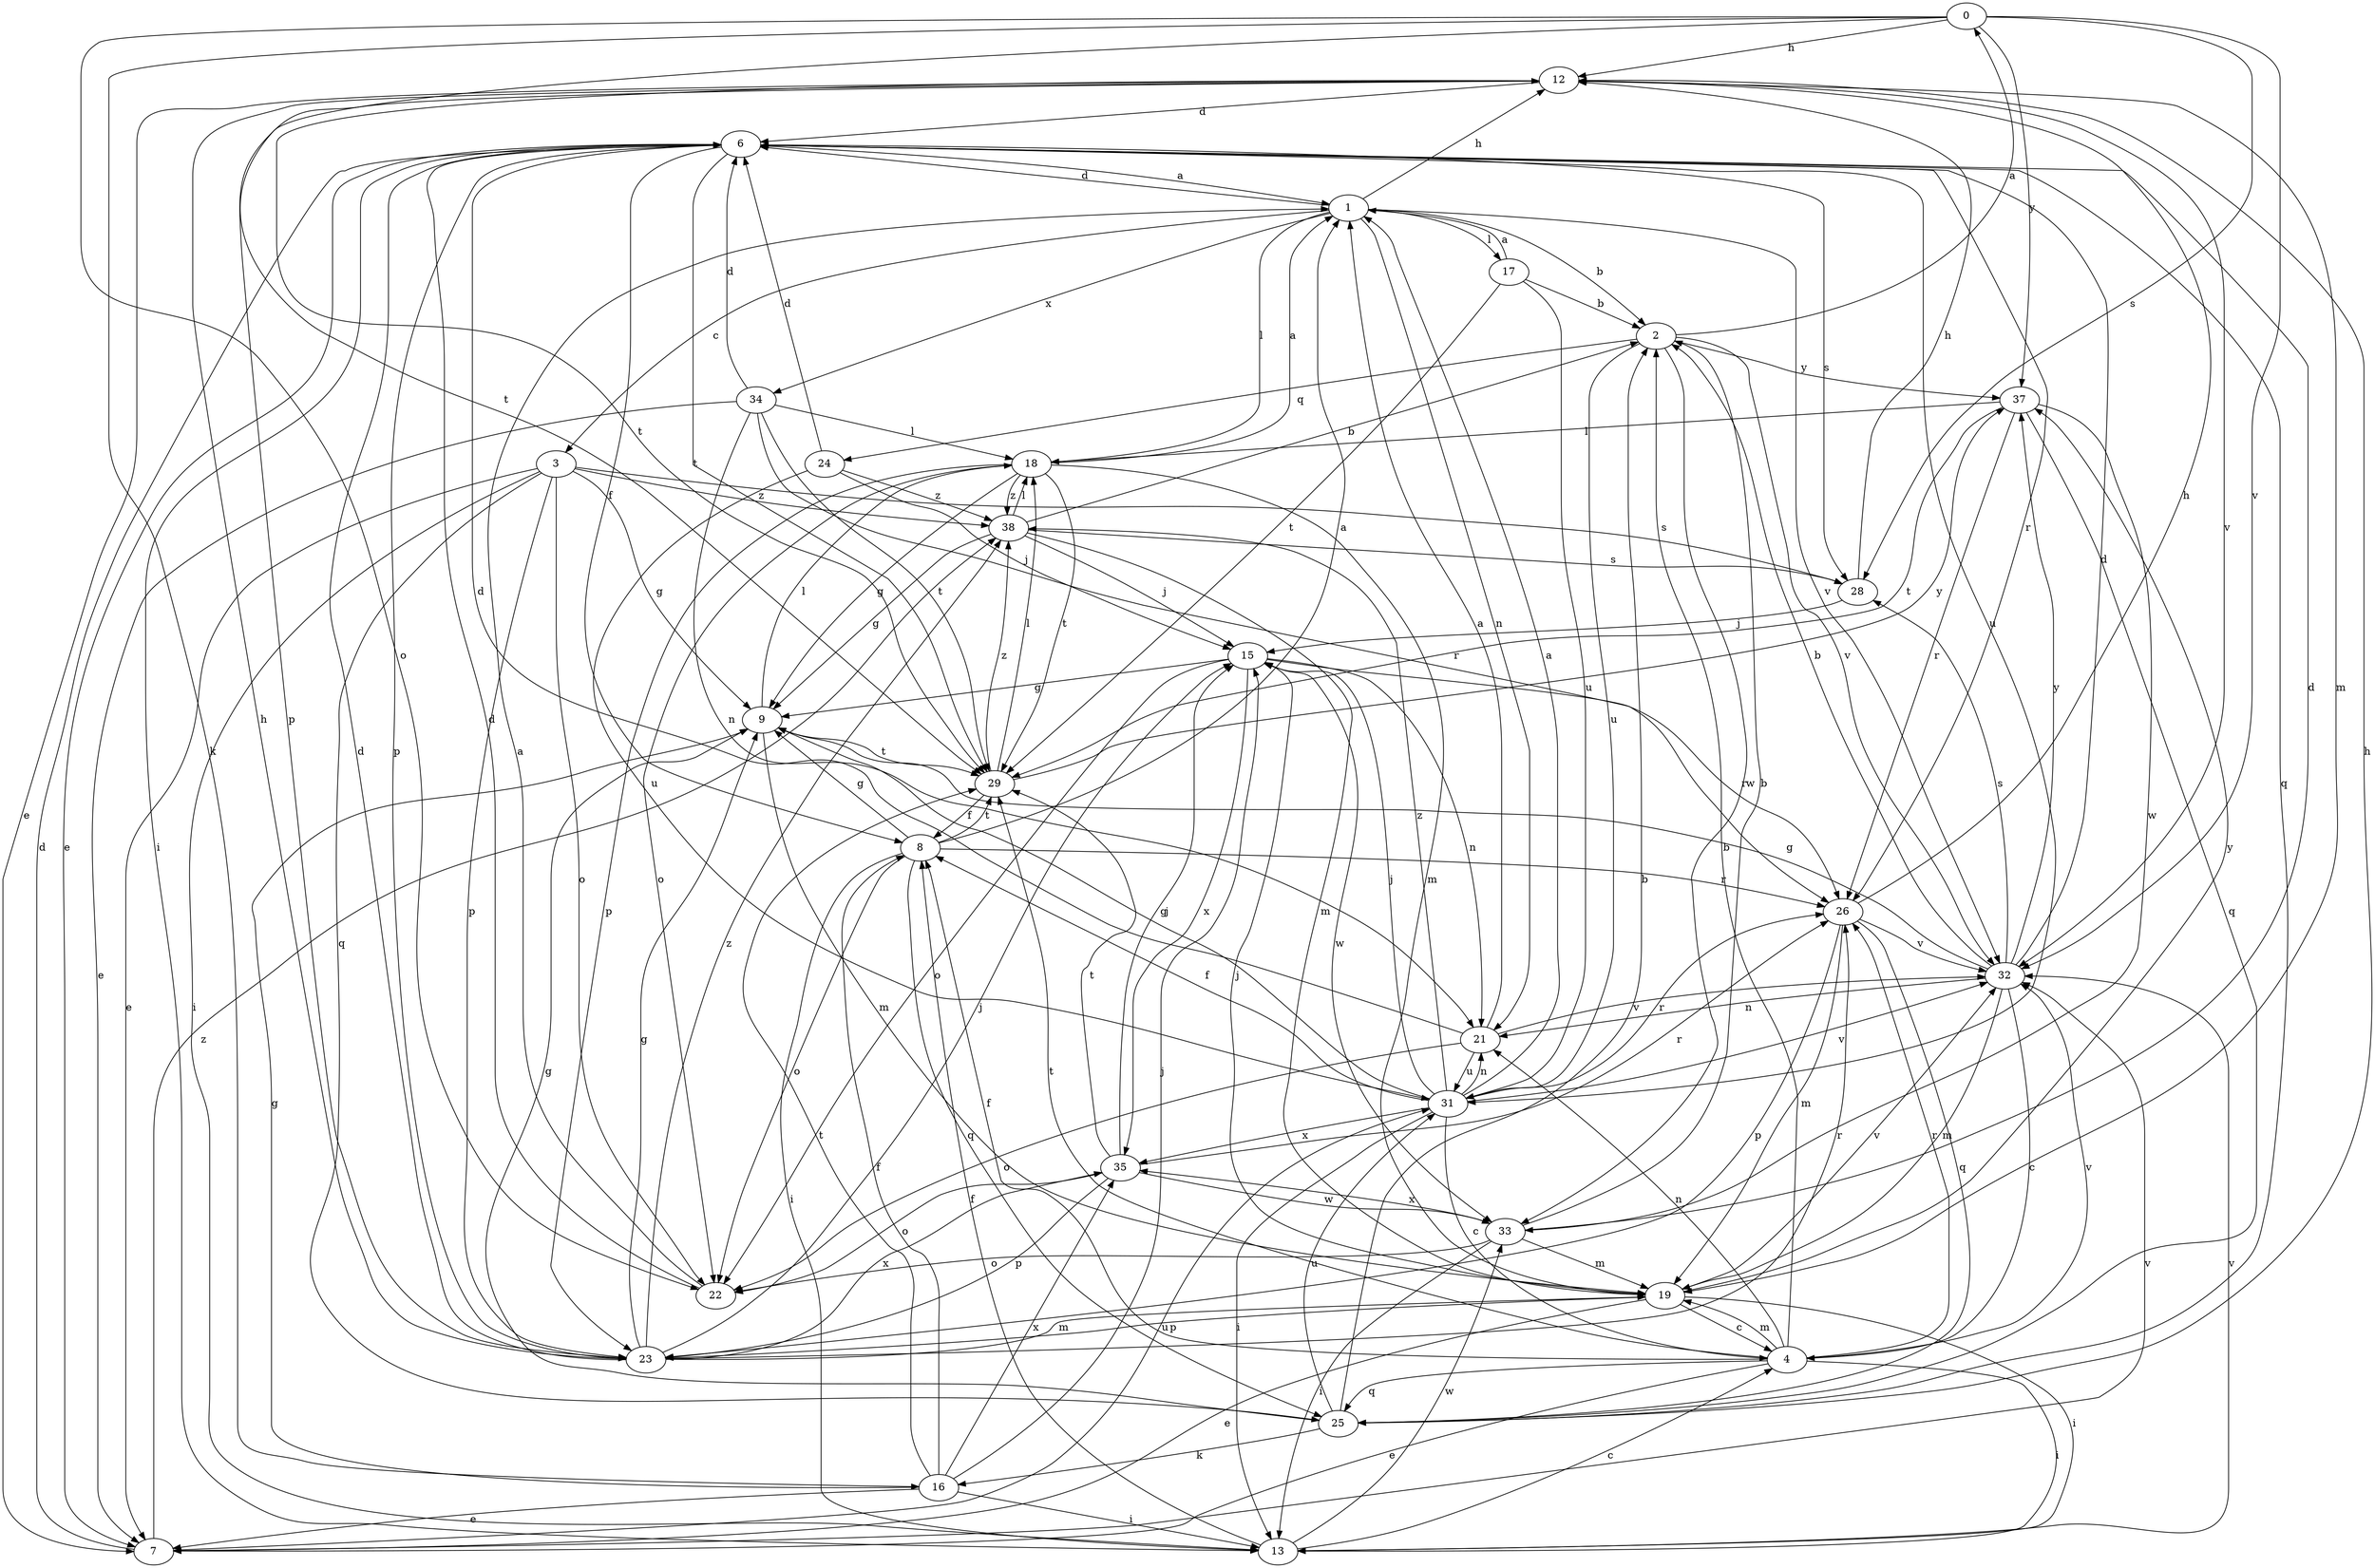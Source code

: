 strict digraph  {
0;
1;
2;
3;
4;
6;
7;
8;
9;
12;
13;
15;
16;
17;
18;
19;
21;
22;
23;
24;
25;
26;
28;
29;
31;
32;
33;
34;
35;
37;
38;
0 -> 12  [label=h];
0 -> 16  [label=k];
0 -> 22  [label=o];
0 -> 28  [label=s];
0 -> 29  [label=t];
0 -> 32  [label=v];
0 -> 37  [label=y];
1 -> 2  [label=b];
1 -> 3  [label=c];
1 -> 6  [label=d];
1 -> 12  [label=h];
1 -> 17  [label=l];
1 -> 18  [label=l];
1 -> 21  [label=n];
1 -> 32  [label=v];
1 -> 34  [label=x];
2 -> 0  [label=a];
2 -> 24  [label=q];
2 -> 31  [label=u];
2 -> 32  [label=v];
2 -> 33  [label=w];
2 -> 37  [label=y];
3 -> 7  [label=e];
3 -> 9  [label=g];
3 -> 13  [label=i];
3 -> 22  [label=o];
3 -> 23  [label=p];
3 -> 25  [label=q];
3 -> 28  [label=s];
3 -> 38  [label=z];
4 -> 2  [label=b];
4 -> 7  [label=e];
4 -> 8  [label=f];
4 -> 13  [label=i];
4 -> 19  [label=m];
4 -> 21  [label=n];
4 -> 25  [label=q];
4 -> 26  [label=r];
4 -> 29  [label=t];
4 -> 32  [label=v];
6 -> 1  [label=a];
6 -> 7  [label=e];
6 -> 8  [label=f];
6 -> 13  [label=i];
6 -> 23  [label=p];
6 -> 25  [label=q];
6 -> 26  [label=r];
6 -> 28  [label=s];
6 -> 29  [label=t];
6 -> 31  [label=u];
7 -> 6  [label=d];
7 -> 31  [label=u];
7 -> 32  [label=v];
7 -> 38  [label=z];
8 -> 1  [label=a];
8 -> 9  [label=g];
8 -> 13  [label=i];
8 -> 22  [label=o];
8 -> 25  [label=q];
8 -> 26  [label=r];
8 -> 29  [label=t];
9 -> 18  [label=l];
9 -> 19  [label=m];
9 -> 29  [label=t];
12 -> 6  [label=d];
12 -> 7  [label=e];
12 -> 19  [label=m];
12 -> 23  [label=p];
12 -> 29  [label=t];
12 -> 32  [label=v];
13 -> 4  [label=c];
13 -> 8  [label=f];
13 -> 32  [label=v];
13 -> 33  [label=w];
15 -> 9  [label=g];
15 -> 21  [label=n];
15 -> 22  [label=o];
15 -> 26  [label=r];
15 -> 33  [label=w];
15 -> 35  [label=x];
16 -> 7  [label=e];
16 -> 8  [label=f];
16 -> 9  [label=g];
16 -> 13  [label=i];
16 -> 15  [label=j];
16 -> 29  [label=t];
16 -> 35  [label=x];
17 -> 1  [label=a];
17 -> 2  [label=b];
17 -> 29  [label=t];
17 -> 31  [label=u];
18 -> 1  [label=a];
18 -> 9  [label=g];
18 -> 19  [label=m];
18 -> 22  [label=o];
18 -> 23  [label=p];
18 -> 29  [label=t];
18 -> 38  [label=z];
19 -> 4  [label=c];
19 -> 7  [label=e];
19 -> 13  [label=i];
19 -> 15  [label=j];
19 -> 23  [label=p];
19 -> 32  [label=v];
19 -> 37  [label=y];
21 -> 1  [label=a];
21 -> 6  [label=d];
21 -> 22  [label=o];
21 -> 31  [label=u];
21 -> 32  [label=v];
22 -> 1  [label=a];
22 -> 6  [label=d];
23 -> 6  [label=d];
23 -> 9  [label=g];
23 -> 12  [label=h];
23 -> 15  [label=j];
23 -> 19  [label=m];
23 -> 26  [label=r];
23 -> 35  [label=x];
23 -> 38  [label=z];
24 -> 6  [label=d];
24 -> 15  [label=j];
24 -> 31  [label=u];
24 -> 38  [label=z];
25 -> 2  [label=b];
25 -> 9  [label=g];
25 -> 12  [label=h];
25 -> 16  [label=k];
25 -> 31  [label=u];
26 -> 12  [label=h];
26 -> 19  [label=m];
26 -> 23  [label=p];
26 -> 25  [label=q];
26 -> 32  [label=v];
28 -> 12  [label=h];
28 -> 15  [label=j];
29 -> 8  [label=f];
29 -> 18  [label=l];
29 -> 37  [label=y];
29 -> 38  [label=z];
31 -> 1  [label=a];
31 -> 4  [label=c];
31 -> 8  [label=f];
31 -> 9  [label=g];
31 -> 13  [label=i];
31 -> 15  [label=j];
31 -> 21  [label=n];
31 -> 26  [label=r];
31 -> 32  [label=v];
31 -> 35  [label=x];
31 -> 38  [label=z];
32 -> 2  [label=b];
32 -> 4  [label=c];
32 -> 6  [label=d];
32 -> 9  [label=g];
32 -> 19  [label=m];
32 -> 21  [label=n];
32 -> 28  [label=s];
32 -> 37  [label=y];
33 -> 2  [label=b];
33 -> 6  [label=d];
33 -> 13  [label=i];
33 -> 19  [label=m];
33 -> 22  [label=o];
33 -> 35  [label=x];
34 -> 6  [label=d];
34 -> 7  [label=e];
34 -> 18  [label=l];
34 -> 21  [label=n];
34 -> 26  [label=r];
34 -> 29  [label=t];
35 -> 15  [label=j];
35 -> 22  [label=o];
35 -> 23  [label=p];
35 -> 26  [label=r];
35 -> 29  [label=t];
35 -> 33  [label=w];
37 -> 18  [label=l];
37 -> 25  [label=q];
37 -> 26  [label=r];
37 -> 29  [label=t];
37 -> 33  [label=w];
38 -> 2  [label=b];
38 -> 9  [label=g];
38 -> 15  [label=j];
38 -> 18  [label=l];
38 -> 19  [label=m];
38 -> 28  [label=s];
}
